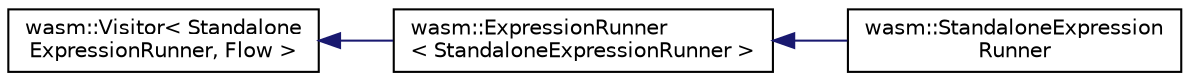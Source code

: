 digraph "Graphical Class Hierarchy"
{
  edge [fontname="Helvetica",fontsize="10",labelfontname="Helvetica",labelfontsize="10"];
  node [fontname="Helvetica",fontsize="10",shape=record];
  rankdir="LR";
  Node0 [label="wasm::Visitor\< Standalone\lExpressionRunner, Flow \>",height=0.2,width=0.4,color="black", fillcolor="white", style="filled",URL="$structwasm_1_1_visitor.html"];
  Node0 -> Node1 [dir="back",color="midnightblue",fontsize="10",style="solid",fontname="Helvetica"];
  Node1 [label="wasm::ExpressionRunner\l\< StandaloneExpressionRunner \>",height=0.2,width=0.4,color="black", fillcolor="white", style="filled",URL="$classwasm_1_1_expression_runner.html"];
  Node1 -> Node2 [dir="back",color="midnightblue",fontsize="10",style="solid",fontname="Helvetica"];
  Node2 [label="wasm::StandaloneExpression\lRunner",height=0.2,width=0.4,color="black", fillcolor="white", style="filled",URL="$classwasm_1_1_standalone_expression_runner.html"];
}
